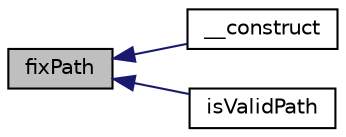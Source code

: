 digraph "fixPath"
{
  edge [fontname="Helvetica",fontsize="10",labelfontname="Helvetica",labelfontsize="10"];
  node [fontname="Helvetica",fontsize="10",shape=record];
  rankdir="LR";
  Node1 [label="fixPath",height=0.2,width=0.4,color="black", fillcolor="grey75", style="filled" fontcolor="black"];
  Node1 -> Node2 [dir="back",color="midnightblue",fontsize="10",style="solid",fontname="Helvetica"];
  Node2 [label="__construct",height=0.2,width=0.4,color="black", fillcolor="white", style="filled",URL="$class_simple_cookie.html#a845aaec070d2fc3ac55d3cb6a5274989"];
  Node1 -> Node3 [dir="back",color="midnightblue",fontsize="10",style="solid",fontname="Helvetica"];
  Node3 [label="isValidPath",height=0.2,width=0.4,color="black", fillcolor="white", style="filled",URL="$class_simple_cookie.html#aa5f2ab3b5aeea35d5567603bb5e8d5ee"];
}

